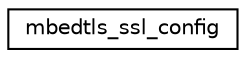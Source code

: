 digraph "Graphical Class Hierarchy"
{
 // LATEX_PDF_SIZE
  edge [fontname="Helvetica",fontsize="10",labelfontname="Helvetica",labelfontsize="10"];
  node [fontname="Helvetica",fontsize="10",shape=record];
  rankdir="LR";
  Node0 [label="mbedtls_ssl_config",height=0.2,width=0.4,color="black", fillcolor="white", style="filled",URL="$d7/d69/structmbedtls__ssl__config.html",tooltip=" "];
}
